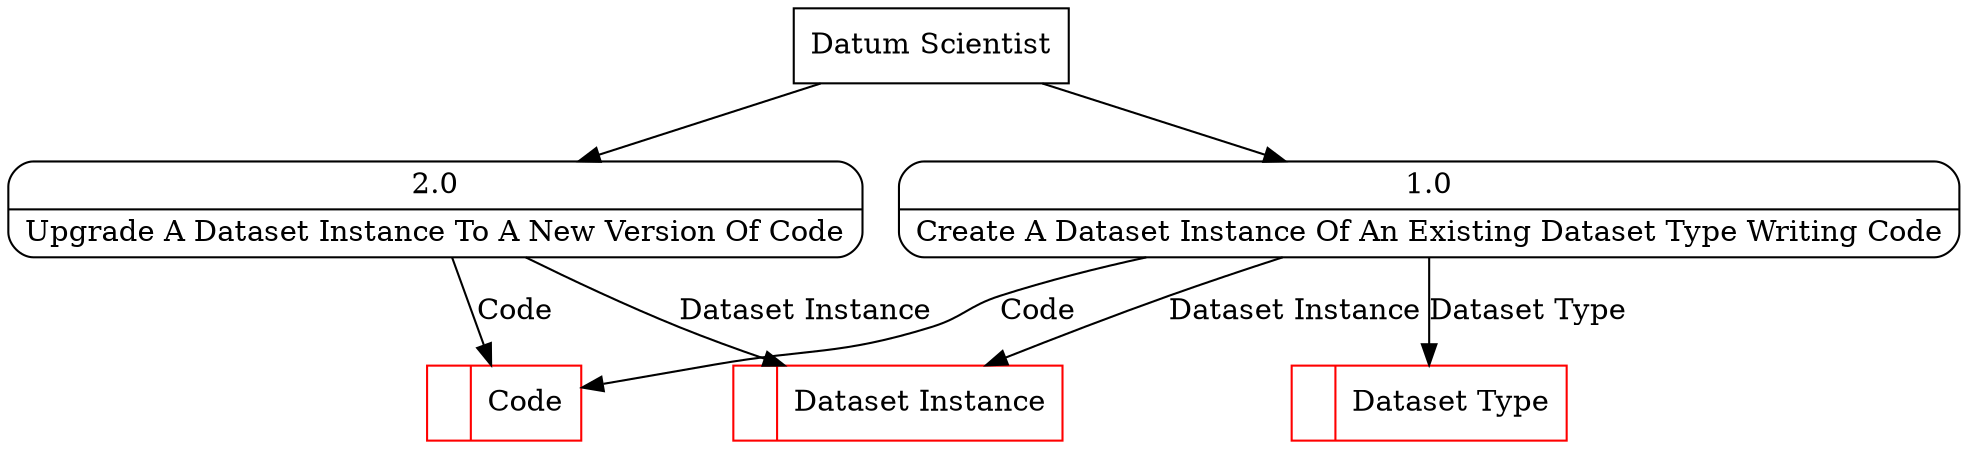 digraph dfd2{ 
node[shape=record]
200 [label="<f0>  |<f1> Dataset Instance " color=red];
201 [label="<f0>  |<f1> Code " color=red];
202 [label="<f0>  |<f1> Dataset Type " color=red];
203 [label="Datum Scientist" shape=box];
204 [label="{<f0> 1.0|<f1> Create A Dataset Instance Of An Existing Dataset Type Writing Code }" shape=Mrecord];
205 [label="{<f0> 2.0|<f1> Upgrade A Dataset Instance To A New Version Of Code }" shape=Mrecord];
203 -> 204
203 -> 205
204 -> 200 [label="Dataset Instance"]
204 -> 202 [label="Dataset Type"]
204 -> 201 [label="Code"]
205 -> 200 [label="Dataset Instance"]
205 -> 201 [label="Code"]
}